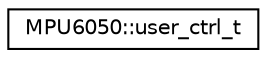 digraph "Graphical Class Hierarchy"
{
  edge [fontname="Helvetica",fontsize="10",labelfontname="Helvetica",labelfontsize="10"];
  node [fontname="Helvetica",fontsize="10",shape=record];
  rankdir="LR";
  Node1 [label="MPU6050::user_ctrl_t",height=0.2,width=0.4,color="black", fillcolor="white", style="filled",URL="$d1/d93/unionMPU6050_1_1user__ctrl__t.html"];
}
